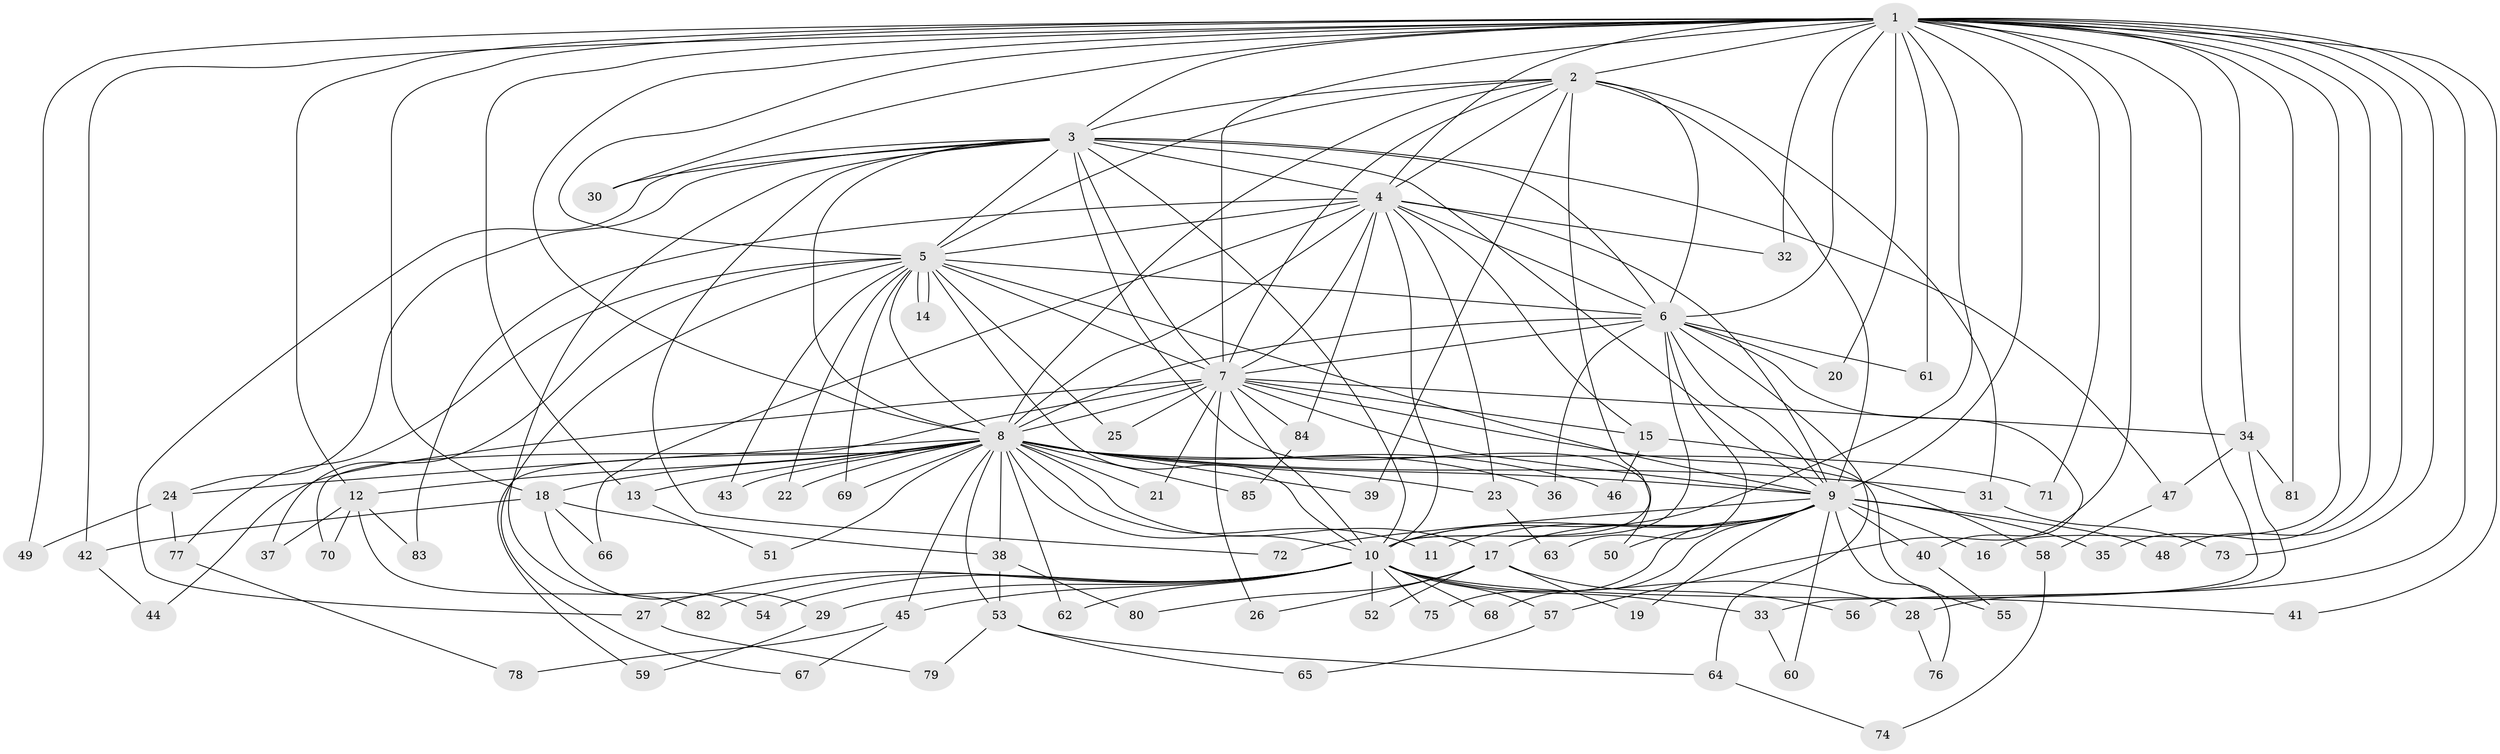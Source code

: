 // Generated by graph-tools (version 1.1) at 2025/10/02/27/25 16:10:57]
// undirected, 85 vertices, 195 edges
graph export_dot {
graph [start="1"]
  node [color=gray90,style=filled];
  1;
  2;
  3;
  4;
  5;
  6;
  7;
  8;
  9;
  10;
  11;
  12;
  13;
  14;
  15;
  16;
  17;
  18;
  19;
  20;
  21;
  22;
  23;
  24;
  25;
  26;
  27;
  28;
  29;
  30;
  31;
  32;
  33;
  34;
  35;
  36;
  37;
  38;
  39;
  40;
  41;
  42;
  43;
  44;
  45;
  46;
  47;
  48;
  49;
  50;
  51;
  52;
  53;
  54;
  55;
  56;
  57;
  58;
  59;
  60;
  61;
  62;
  63;
  64;
  65;
  66;
  67;
  68;
  69;
  70;
  71;
  72;
  73;
  74;
  75;
  76;
  77;
  78;
  79;
  80;
  81;
  82;
  83;
  84;
  85;
  1 -- 2;
  1 -- 3;
  1 -- 4;
  1 -- 5;
  1 -- 6;
  1 -- 7;
  1 -- 8;
  1 -- 9;
  1 -- 10;
  1 -- 12;
  1 -- 13;
  1 -- 16;
  1 -- 18;
  1 -- 20;
  1 -- 28;
  1 -- 30;
  1 -- 32;
  1 -- 33;
  1 -- 34;
  1 -- 35;
  1 -- 41;
  1 -- 42;
  1 -- 48;
  1 -- 49;
  1 -- 57;
  1 -- 61;
  1 -- 71;
  1 -- 73;
  1 -- 81;
  2 -- 3;
  2 -- 4;
  2 -- 5;
  2 -- 6;
  2 -- 7;
  2 -- 8;
  2 -- 9;
  2 -- 10;
  2 -- 31;
  2 -- 39;
  3 -- 4;
  3 -- 5;
  3 -- 6;
  3 -- 7;
  3 -- 8;
  3 -- 9;
  3 -- 10;
  3 -- 24;
  3 -- 27;
  3 -- 30;
  3 -- 47;
  3 -- 50;
  3 -- 54;
  3 -- 72;
  4 -- 5;
  4 -- 6;
  4 -- 7;
  4 -- 8;
  4 -- 9;
  4 -- 10;
  4 -- 15;
  4 -- 23;
  4 -- 32;
  4 -- 66;
  4 -- 83;
  4 -- 84;
  5 -- 6;
  5 -- 7;
  5 -- 8;
  5 -- 9;
  5 -- 10;
  5 -- 14;
  5 -- 14;
  5 -- 22;
  5 -- 25;
  5 -- 37;
  5 -- 43;
  5 -- 67;
  5 -- 69;
  5 -- 77;
  6 -- 7;
  6 -- 8;
  6 -- 9;
  6 -- 10;
  6 -- 20;
  6 -- 36;
  6 -- 40;
  6 -- 61;
  6 -- 63;
  6 -- 64;
  7 -- 8;
  7 -- 9;
  7 -- 10;
  7 -- 15;
  7 -- 21;
  7 -- 25;
  7 -- 26;
  7 -- 34;
  7 -- 44;
  7 -- 58;
  7 -- 70;
  7 -- 84;
  8 -- 9;
  8 -- 10;
  8 -- 11;
  8 -- 12;
  8 -- 13;
  8 -- 17;
  8 -- 18;
  8 -- 21;
  8 -- 22;
  8 -- 23;
  8 -- 24;
  8 -- 31;
  8 -- 36;
  8 -- 38;
  8 -- 39;
  8 -- 43;
  8 -- 45;
  8 -- 46;
  8 -- 51;
  8 -- 53;
  8 -- 59;
  8 -- 62;
  8 -- 69;
  8 -- 71;
  8 -- 85;
  9 -- 10;
  9 -- 11;
  9 -- 16;
  9 -- 17;
  9 -- 19;
  9 -- 35;
  9 -- 40;
  9 -- 48;
  9 -- 50;
  9 -- 60;
  9 -- 68;
  9 -- 72;
  9 -- 75;
  9 -- 76;
  10 -- 27;
  10 -- 28;
  10 -- 29;
  10 -- 33;
  10 -- 41;
  10 -- 45;
  10 -- 52;
  10 -- 54;
  10 -- 57;
  10 -- 62;
  10 -- 68;
  10 -- 75;
  10 -- 82;
  12 -- 37;
  12 -- 70;
  12 -- 82;
  12 -- 83;
  13 -- 51;
  15 -- 46;
  15 -- 55;
  17 -- 19;
  17 -- 26;
  17 -- 52;
  17 -- 56;
  17 -- 80;
  18 -- 29;
  18 -- 38;
  18 -- 42;
  18 -- 66;
  23 -- 63;
  24 -- 49;
  24 -- 77;
  27 -- 79;
  28 -- 76;
  29 -- 59;
  31 -- 73;
  33 -- 60;
  34 -- 47;
  34 -- 56;
  34 -- 81;
  38 -- 53;
  38 -- 80;
  40 -- 55;
  42 -- 44;
  45 -- 67;
  45 -- 78;
  47 -- 58;
  53 -- 64;
  53 -- 65;
  53 -- 79;
  57 -- 65;
  58 -- 74;
  64 -- 74;
  77 -- 78;
  84 -- 85;
}
